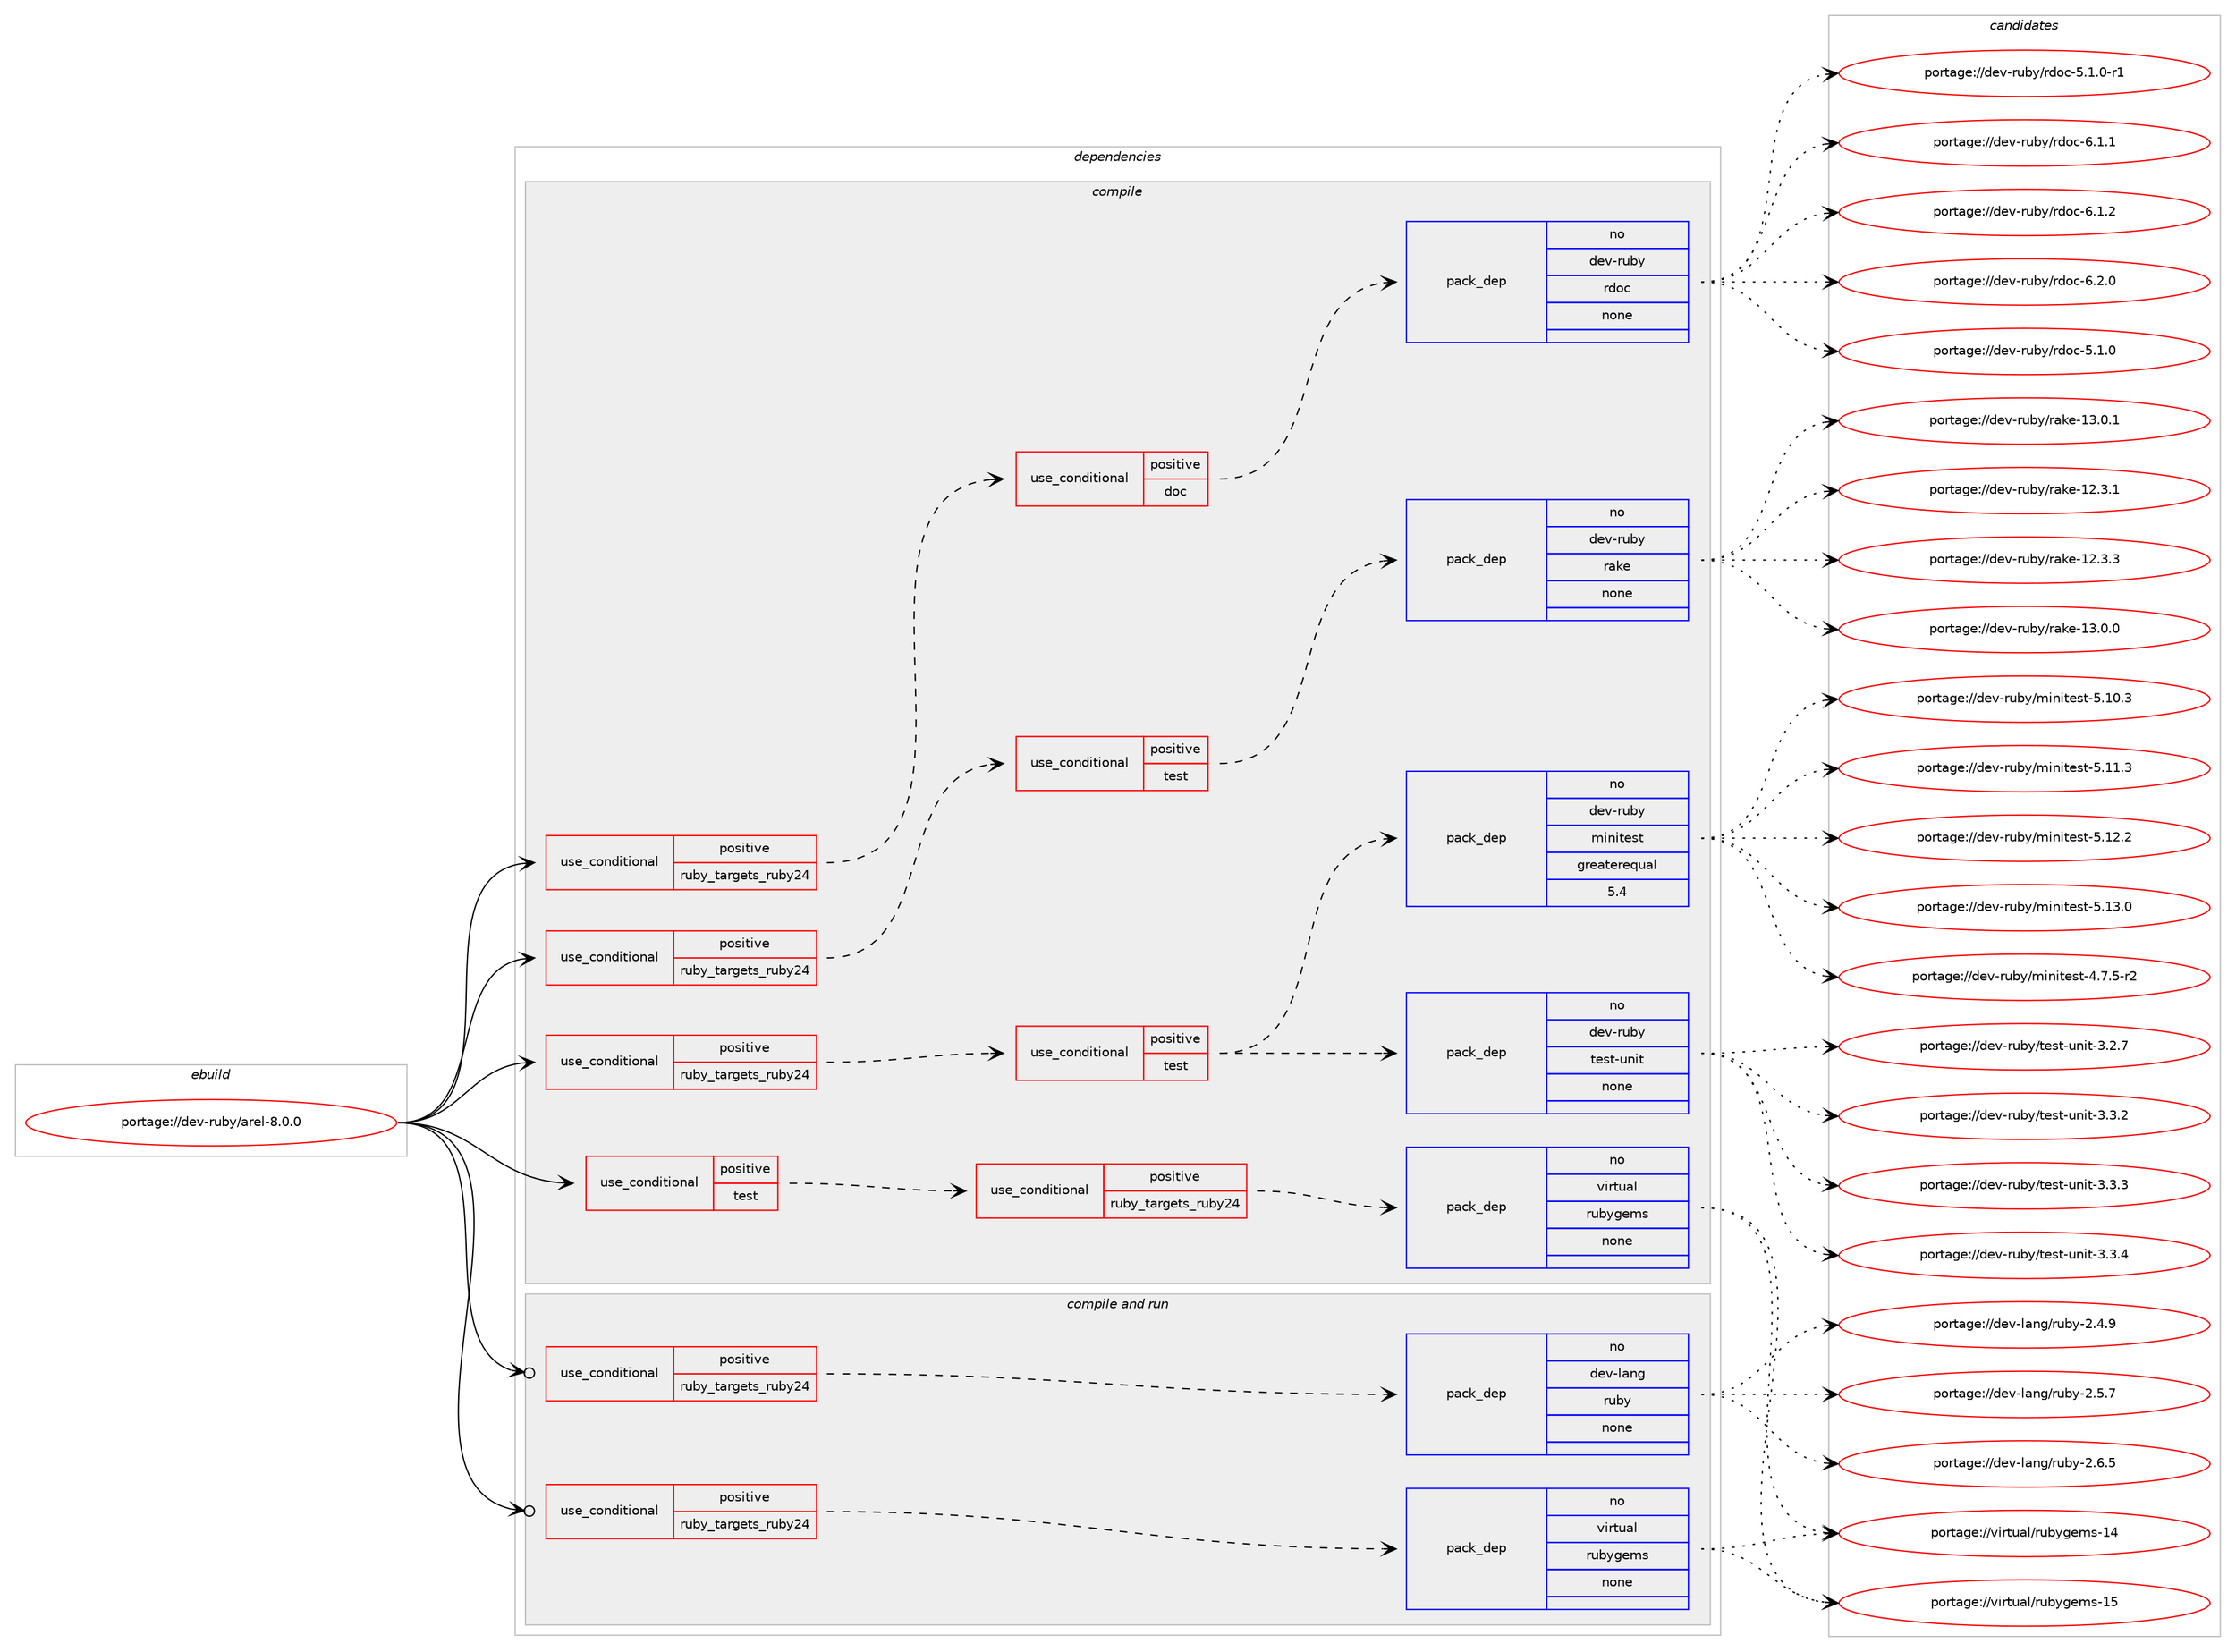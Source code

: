 digraph prolog {

# *************
# Graph options
# *************

newrank=true;
concentrate=true;
compound=true;
graph [rankdir=LR,fontname=Helvetica,fontsize=10,ranksep=1.5];#, ranksep=2.5, nodesep=0.2];
edge  [arrowhead=vee];
node  [fontname=Helvetica,fontsize=10];

# **********
# The ebuild
# **********

subgraph cluster_leftcol {
color=gray;
rank=same;
label=<<i>ebuild</i>>;
id [label="portage://dev-ruby/arel-8.0.0", color=red, width=4, href="../dev-ruby/arel-8.0.0.svg"];
}

# ****************
# The dependencies
# ****************

subgraph cluster_midcol {
color=gray;
label=<<i>dependencies</i>>;
subgraph cluster_compile {
fillcolor="#eeeeee";
style=filled;
label=<<i>compile</i>>;
subgraph cond47174 {
dependency211491 [label=<<TABLE BORDER="0" CELLBORDER="1" CELLSPACING="0" CELLPADDING="4"><TR><TD ROWSPAN="3" CELLPADDING="10">use_conditional</TD></TR><TR><TD>positive</TD></TR><TR><TD>ruby_targets_ruby24</TD></TR></TABLE>>, shape=none, color=red];
subgraph cond47175 {
dependency211492 [label=<<TABLE BORDER="0" CELLBORDER="1" CELLSPACING="0" CELLPADDING="4"><TR><TD ROWSPAN="3" CELLPADDING="10">use_conditional</TD></TR><TR><TD>positive</TD></TR><TR><TD>doc</TD></TR></TABLE>>, shape=none, color=red];
subgraph pack160858 {
dependency211493 [label=<<TABLE BORDER="0" CELLBORDER="1" CELLSPACING="0" CELLPADDING="4" WIDTH="220"><TR><TD ROWSPAN="6" CELLPADDING="30">pack_dep</TD></TR><TR><TD WIDTH="110">no</TD></TR><TR><TD>dev-ruby</TD></TR><TR><TD>rdoc</TD></TR><TR><TD>none</TD></TR><TR><TD></TD></TR></TABLE>>, shape=none, color=blue];
}
dependency211492:e -> dependency211493:w [weight=20,style="dashed",arrowhead="vee"];
}
dependency211491:e -> dependency211492:w [weight=20,style="dashed",arrowhead="vee"];
}
id:e -> dependency211491:w [weight=20,style="solid",arrowhead="vee"];
subgraph cond47176 {
dependency211494 [label=<<TABLE BORDER="0" CELLBORDER="1" CELLSPACING="0" CELLPADDING="4"><TR><TD ROWSPAN="3" CELLPADDING="10">use_conditional</TD></TR><TR><TD>positive</TD></TR><TR><TD>ruby_targets_ruby24</TD></TR></TABLE>>, shape=none, color=red];
subgraph cond47177 {
dependency211495 [label=<<TABLE BORDER="0" CELLBORDER="1" CELLSPACING="0" CELLPADDING="4"><TR><TD ROWSPAN="3" CELLPADDING="10">use_conditional</TD></TR><TR><TD>positive</TD></TR><TR><TD>test</TD></TR></TABLE>>, shape=none, color=red];
subgraph pack160859 {
dependency211496 [label=<<TABLE BORDER="0" CELLBORDER="1" CELLSPACING="0" CELLPADDING="4" WIDTH="220"><TR><TD ROWSPAN="6" CELLPADDING="30">pack_dep</TD></TR><TR><TD WIDTH="110">no</TD></TR><TR><TD>dev-ruby</TD></TR><TR><TD>rake</TD></TR><TR><TD>none</TD></TR><TR><TD></TD></TR></TABLE>>, shape=none, color=blue];
}
dependency211495:e -> dependency211496:w [weight=20,style="dashed",arrowhead="vee"];
}
dependency211494:e -> dependency211495:w [weight=20,style="dashed",arrowhead="vee"];
}
id:e -> dependency211494:w [weight=20,style="solid",arrowhead="vee"];
subgraph cond47178 {
dependency211497 [label=<<TABLE BORDER="0" CELLBORDER="1" CELLSPACING="0" CELLPADDING="4"><TR><TD ROWSPAN="3" CELLPADDING="10">use_conditional</TD></TR><TR><TD>positive</TD></TR><TR><TD>ruby_targets_ruby24</TD></TR></TABLE>>, shape=none, color=red];
subgraph cond47179 {
dependency211498 [label=<<TABLE BORDER="0" CELLBORDER="1" CELLSPACING="0" CELLPADDING="4"><TR><TD ROWSPAN="3" CELLPADDING="10">use_conditional</TD></TR><TR><TD>positive</TD></TR><TR><TD>test</TD></TR></TABLE>>, shape=none, color=red];
subgraph pack160860 {
dependency211499 [label=<<TABLE BORDER="0" CELLBORDER="1" CELLSPACING="0" CELLPADDING="4" WIDTH="220"><TR><TD ROWSPAN="6" CELLPADDING="30">pack_dep</TD></TR><TR><TD WIDTH="110">no</TD></TR><TR><TD>dev-ruby</TD></TR><TR><TD>test-unit</TD></TR><TR><TD>none</TD></TR><TR><TD></TD></TR></TABLE>>, shape=none, color=blue];
}
dependency211498:e -> dependency211499:w [weight=20,style="dashed",arrowhead="vee"];
subgraph pack160861 {
dependency211500 [label=<<TABLE BORDER="0" CELLBORDER="1" CELLSPACING="0" CELLPADDING="4" WIDTH="220"><TR><TD ROWSPAN="6" CELLPADDING="30">pack_dep</TD></TR><TR><TD WIDTH="110">no</TD></TR><TR><TD>dev-ruby</TD></TR><TR><TD>minitest</TD></TR><TR><TD>greaterequal</TD></TR><TR><TD>5.4</TD></TR></TABLE>>, shape=none, color=blue];
}
dependency211498:e -> dependency211500:w [weight=20,style="dashed",arrowhead="vee"];
}
dependency211497:e -> dependency211498:w [weight=20,style="dashed",arrowhead="vee"];
}
id:e -> dependency211497:w [weight=20,style="solid",arrowhead="vee"];
subgraph cond47180 {
dependency211501 [label=<<TABLE BORDER="0" CELLBORDER="1" CELLSPACING="0" CELLPADDING="4"><TR><TD ROWSPAN="3" CELLPADDING="10">use_conditional</TD></TR><TR><TD>positive</TD></TR><TR><TD>test</TD></TR></TABLE>>, shape=none, color=red];
subgraph cond47181 {
dependency211502 [label=<<TABLE BORDER="0" CELLBORDER="1" CELLSPACING="0" CELLPADDING="4"><TR><TD ROWSPAN="3" CELLPADDING="10">use_conditional</TD></TR><TR><TD>positive</TD></TR><TR><TD>ruby_targets_ruby24</TD></TR></TABLE>>, shape=none, color=red];
subgraph pack160862 {
dependency211503 [label=<<TABLE BORDER="0" CELLBORDER="1" CELLSPACING="0" CELLPADDING="4" WIDTH="220"><TR><TD ROWSPAN="6" CELLPADDING="30">pack_dep</TD></TR><TR><TD WIDTH="110">no</TD></TR><TR><TD>virtual</TD></TR><TR><TD>rubygems</TD></TR><TR><TD>none</TD></TR><TR><TD></TD></TR></TABLE>>, shape=none, color=blue];
}
dependency211502:e -> dependency211503:w [weight=20,style="dashed",arrowhead="vee"];
}
dependency211501:e -> dependency211502:w [weight=20,style="dashed",arrowhead="vee"];
}
id:e -> dependency211501:w [weight=20,style="solid",arrowhead="vee"];
}
subgraph cluster_compileandrun {
fillcolor="#eeeeee";
style=filled;
label=<<i>compile and run</i>>;
subgraph cond47182 {
dependency211504 [label=<<TABLE BORDER="0" CELLBORDER="1" CELLSPACING="0" CELLPADDING="4"><TR><TD ROWSPAN="3" CELLPADDING="10">use_conditional</TD></TR><TR><TD>positive</TD></TR><TR><TD>ruby_targets_ruby24</TD></TR></TABLE>>, shape=none, color=red];
subgraph pack160863 {
dependency211505 [label=<<TABLE BORDER="0" CELLBORDER="1" CELLSPACING="0" CELLPADDING="4" WIDTH="220"><TR><TD ROWSPAN="6" CELLPADDING="30">pack_dep</TD></TR><TR><TD WIDTH="110">no</TD></TR><TR><TD>dev-lang</TD></TR><TR><TD>ruby</TD></TR><TR><TD>none</TD></TR><TR><TD></TD></TR></TABLE>>, shape=none, color=blue];
}
dependency211504:e -> dependency211505:w [weight=20,style="dashed",arrowhead="vee"];
}
id:e -> dependency211504:w [weight=20,style="solid",arrowhead="odotvee"];
subgraph cond47183 {
dependency211506 [label=<<TABLE BORDER="0" CELLBORDER="1" CELLSPACING="0" CELLPADDING="4"><TR><TD ROWSPAN="3" CELLPADDING="10">use_conditional</TD></TR><TR><TD>positive</TD></TR><TR><TD>ruby_targets_ruby24</TD></TR></TABLE>>, shape=none, color=red];
subgraph pack160864 {
dependency211507 [label=<<TABLE BORDER="0" CELLBORDER="1" CELLSPACING="0" CELLPADDING="4" WIDTH="220"><TR><TD ROWSPAN="6" CELLPADDING="30">pack_dep</TD></TR><TR><TD WIDTH="110">no</TD></TR><TR><TD>virtual</TD></TR><TR><TD>rubygems</TD></TR><TR><TD>none</TD></TR><TR><TD></TD></TR></TABLE>>, shape=none, color=blue];
}
dependency211506:e -> dependency211507:w [weight=20,style="dashed",arrowhead="vee"];
}
id:e -> dependency211506:w [weight=20,style="solid",arrowhead="odotvee"];
}
subgraph cluster_run {
fillcolor="#eeeeee";
style=filled;
label=<<i>run</i>>;
}
}

# **************
# The candidates
# **************

subgraph cluster_choices {
rank=same;
color=gray;
label=<<i>candidates</i>>;

subgraph choice160858 {
color=black;
nodesep=1;
choiceportage10010111845114117981214711410011199455346494648 [label="portage://dev-ruby/rdoc-5.1.0", color=red, width=4,href="../dev-ruby/rdoc-5.1.0.svg"];
choiceportage100101118451141179812147114100111994553464946484511449 [label="portage://dev-ruby/rdoc-5.1.0-r1", color=red, width=4,href="../dev-ruby/rdoc-5.1.0-r1.svg"];
choiceportage10010111845114117981214711410011199455446494649 [label="portage://dev-ruby/rdoc-6.1.1", color=red, width=4,href="../dev-ruby/rdoc-6.1.1.svg"];
choiceportage10010111845114117981214711410011199455446494650 [label="portage://dev-ruby/rdoc-6.1.2", color=red, width=4,href="../dev-ruby/rdoc-6.1.2.svg"];
choiceportage10010111845114117981214711410011199455446504648 [label="portage://dev-ruby/rdoc-6.2.0", color=red, width=4,href="../dev-ruby/rdoc-6.2.0.svg"];
dependency211493:e -> choiceportage10010111845114117981214711410011199455346494648:w [style=dotted,weight="100"];
dependency211493:e -> choiceportage100101118451141179812147114100111994553464946484511449:w [style=dotted,weight="100"];
dependency211493:e -> choiceportage10010111845114117981214711410011199455446494649:w [style=dotted,weight="100"];
dependency211493:e -> choiceportage10010111845114117981214711410011199455446494650:w [style=dotted,weight="100"];
dependency211493:e -> choiceportage10010111845114117981214711410011199455446504648:w [style=dotted,weight="100"];
}
subgraph choice160859 {
color=black;
nodesep=1;
choiceportage1001011184511411798121471149710710145495046514649 [label="portage://dev-ruby/rake-12.3.1", color=red, width=4,href="../dev-ruby/rake-12.3.1.svg"];
choiceportage1001011184511411798121471149710710145495046514651 [label="portage://dev-ruby/rake-12.3.3", color=red, width=4,href="../dev-ruby/rake-12.3.3.svg"];
choiceportage1001011184511411798121471149710710145495146484648 [label="portage://dev-ruby/rake-13.0.0", color=red, width=4,href="../dev-ruby/rake-13.0.0.svg"];
choiceportage1001011184511411798121471149710710145495146484649 [label="portage://dev-ruby/rake-13.0.1", color=red, width=4,href="../dev-ruby/rake-13.0.1.svg"];
dependency211496:e -> choiceportage1001011184511411798121471149710710145495046514649:w [style=dotted,weight="100"];
dependency211496:e -> choiceportage1001011184511411798121471149710710145495046514651:w [style=dotted,weight="100"];
dependency211496:e -> choiceportage1001011184511411798121471149710710145495146484648:w [style=dotted,weight="100"];
dependency211496:e -> choiceportage1001011184511411798121471149710710145495146484649:w [style=dotted,weight="100"];
}
subgraph choice160860 {
color=black;
nodesep=1;
choiceportage10010111845114117981214711610111511645117110105116455146504655 [label="portage://dev-ruby/test-unit-3.2.7", color=red, width=4,href="../dev-ruby/test-unit-3.2.7.svg"];
choiceportage10010111845114117981214711610111511645117110105116455146514650 [label="portage://dev-ruby/test-unit-3.3.2", color=red, width=4,href="../dev-ruby/test-unit-3.3.2.svg"];
choiceportage10010111845114117981214711610111511645117110105116455146514651 [label="portage://dev-ruby/test-unit-3.3.3", color=red, width=4,href="../dev-ruby/test-unit-3.3.3.svg"];
choiceportage10010111845114117981214711610111511645117110105116455146514652 [label="portage://dev-ruby/test-unit-3.3.4", color=red, width=4,href="../dev-ruby/test-unit-3.3.4.svg"];
dependency211499:e -> choiceportage10010111845114117981214711610111511645117110105116455146504655:w [style=dotted,weight="100"];
dependency211499:e -> choiceportage10010111845114117981214711610111511645117110105116455146514650:w [style=dotted,weight="100"];
dependency211499:e -> choiceportage10010111845114117981214711610111511645117110105116455146514651:w [style=dotted,weight="100"];
dependency211499:e -> choiceportage10010111845114117981214711610111511645117110105116455146514652:w [style=dotted,weight="100"];
}
subgraph choice160861 {
color=black;
nodesep=1;
choiceportage1001011184511411798121471091051101051161011151164552465546534511450 [label="portage://dev-ruby/minitest-4.7.5-r2", color=red, width=4,href="../dev-ruby/minitest-4.7.5-r2.svg"];
choiceportage10010111845114117981214710910511010511610111511645534649484651 [label="portage://dev-ruby/minitest-5.10.3", color=red, width=4,href="../dev-ruby/minitest-5.10.3.svg"];
choiceportage10010111845114117981214710910511010511610111511645534649494651 [label="portage://dev-ruby/minitest-5.11.3", color=red, width=4,href="../dev-ruby/minitest-5.11.3.svg"];
choiceportage10010111845114117981214710910511010511610111511645534649504650 [label="portage://dev-ruby/minitest-5.12.2", color=red, width=4,href="../dev-ruby/minitest-5.12.2.svg"];
choiceportage10010111845114117981214710910511010511610111511645534649514648 [label="portage://dev-ruby/minitest-5.13.0", color=red, width=4,href="../dev-ruby/minitest-5.13.0.svg"];
dependency211500:e -> choiceportage1001011184511411798121471091051101051161011151164552465546534511450:w [style=dotted,weight="100"];
dependency211500:e -> choiceportage10010111845114117981214710910511010511610111511645534649484651:w [style=dotted,weight="100"];
dependency211500:e -> choiceportage10010111845114117981214710910511010511610111511645534649494651:w [style=dotted,weight="100"];
dependency211500:e -> choiceportage10010111845114117981214710910511010511610111511645534649504650:w [style=dotted,weight="100"];
dependency211500:e -> choiceportage10010111845114117981214710910511010511610111511645534649514648:w [style=dotted,weight="100"];
}
subgraph choice160862 {
color=black;
nodesep=1;
choiceportage118105114116117971084711411798121103101109115454952 [label="portage://virtual/rubygems-14", color=red, width=4,href="../virtual/rubygems-14.svg"];
choiceportage118105114116117971084711411798121103101109115454953 [label="portage://virtual/rubygems-15", color=red, width=4,href="../virtual/rubygems-15.svg"];
dependency211503:e -> choiceportage118105114116117971084711411798121103101109115454952:w [style=dotted,weight="100"];
dependency211503:e -> choiceportage118105114116117971084711411798121103101109115454953:w [style=dotted,weight="100"];
}
subgraph choice160863 {
color=black;
nodesep=1;
choiceportage10010111845108971101034711411798121455046524657 [label="portage://dev-lang/ruby-2.4.9", color=red, width=4,href="../dev-lang/ruby-2.4.9.svg"];
choiceportage10010111845108971101034711411798121455046534655 [label="portage://dev-lang/ruby-2.5.7", color=red, width=4,href="../dev-lang/ruby-2.5.7.svg"];
choiceportage10010111845108971101034711411798121455046544653 [label="portage://dev-lang/ruby-2.6.5", color=red, width=4,href="../dev-lang/ruby-2.6.5.svg"];
dependency211505:e -> choiceportage10010111845108971101034711411798121455046524657:w [style=dotted,weight="100"];
dependency211505:e -> choiceportage10010111845108971101034711411798121455046534655:w [style=dotted,weight="100"];
dependency211505:e -> choiceportage10010111845108971101034711411798121455046544653:w [style=dotted,weight="100"];
}
subgraph choice160864 {
color=black;
nodesep=1;
choiceportage118105114116117971084711411798121103101109115454952 [label="portage://virtual/rubygems-14", color=red, width=4,href="../virtual/rubygems-14.svg"];
choiceportage118105114116117971084711411798121103101109115454953 [label="portage://virtual/rubygems-15", color=red, width=4,href="../virtual/rubygems-15.svg"];
dependency211507:e -> choiceportage118105114116117971084711411798121103101109115454952:w [style=dotted,weight="100"];
dependency211507:e -> choiceportage118105114116117971084711411798121103101109115454953:w [style=dotted,weight="100"];
}
}

}
